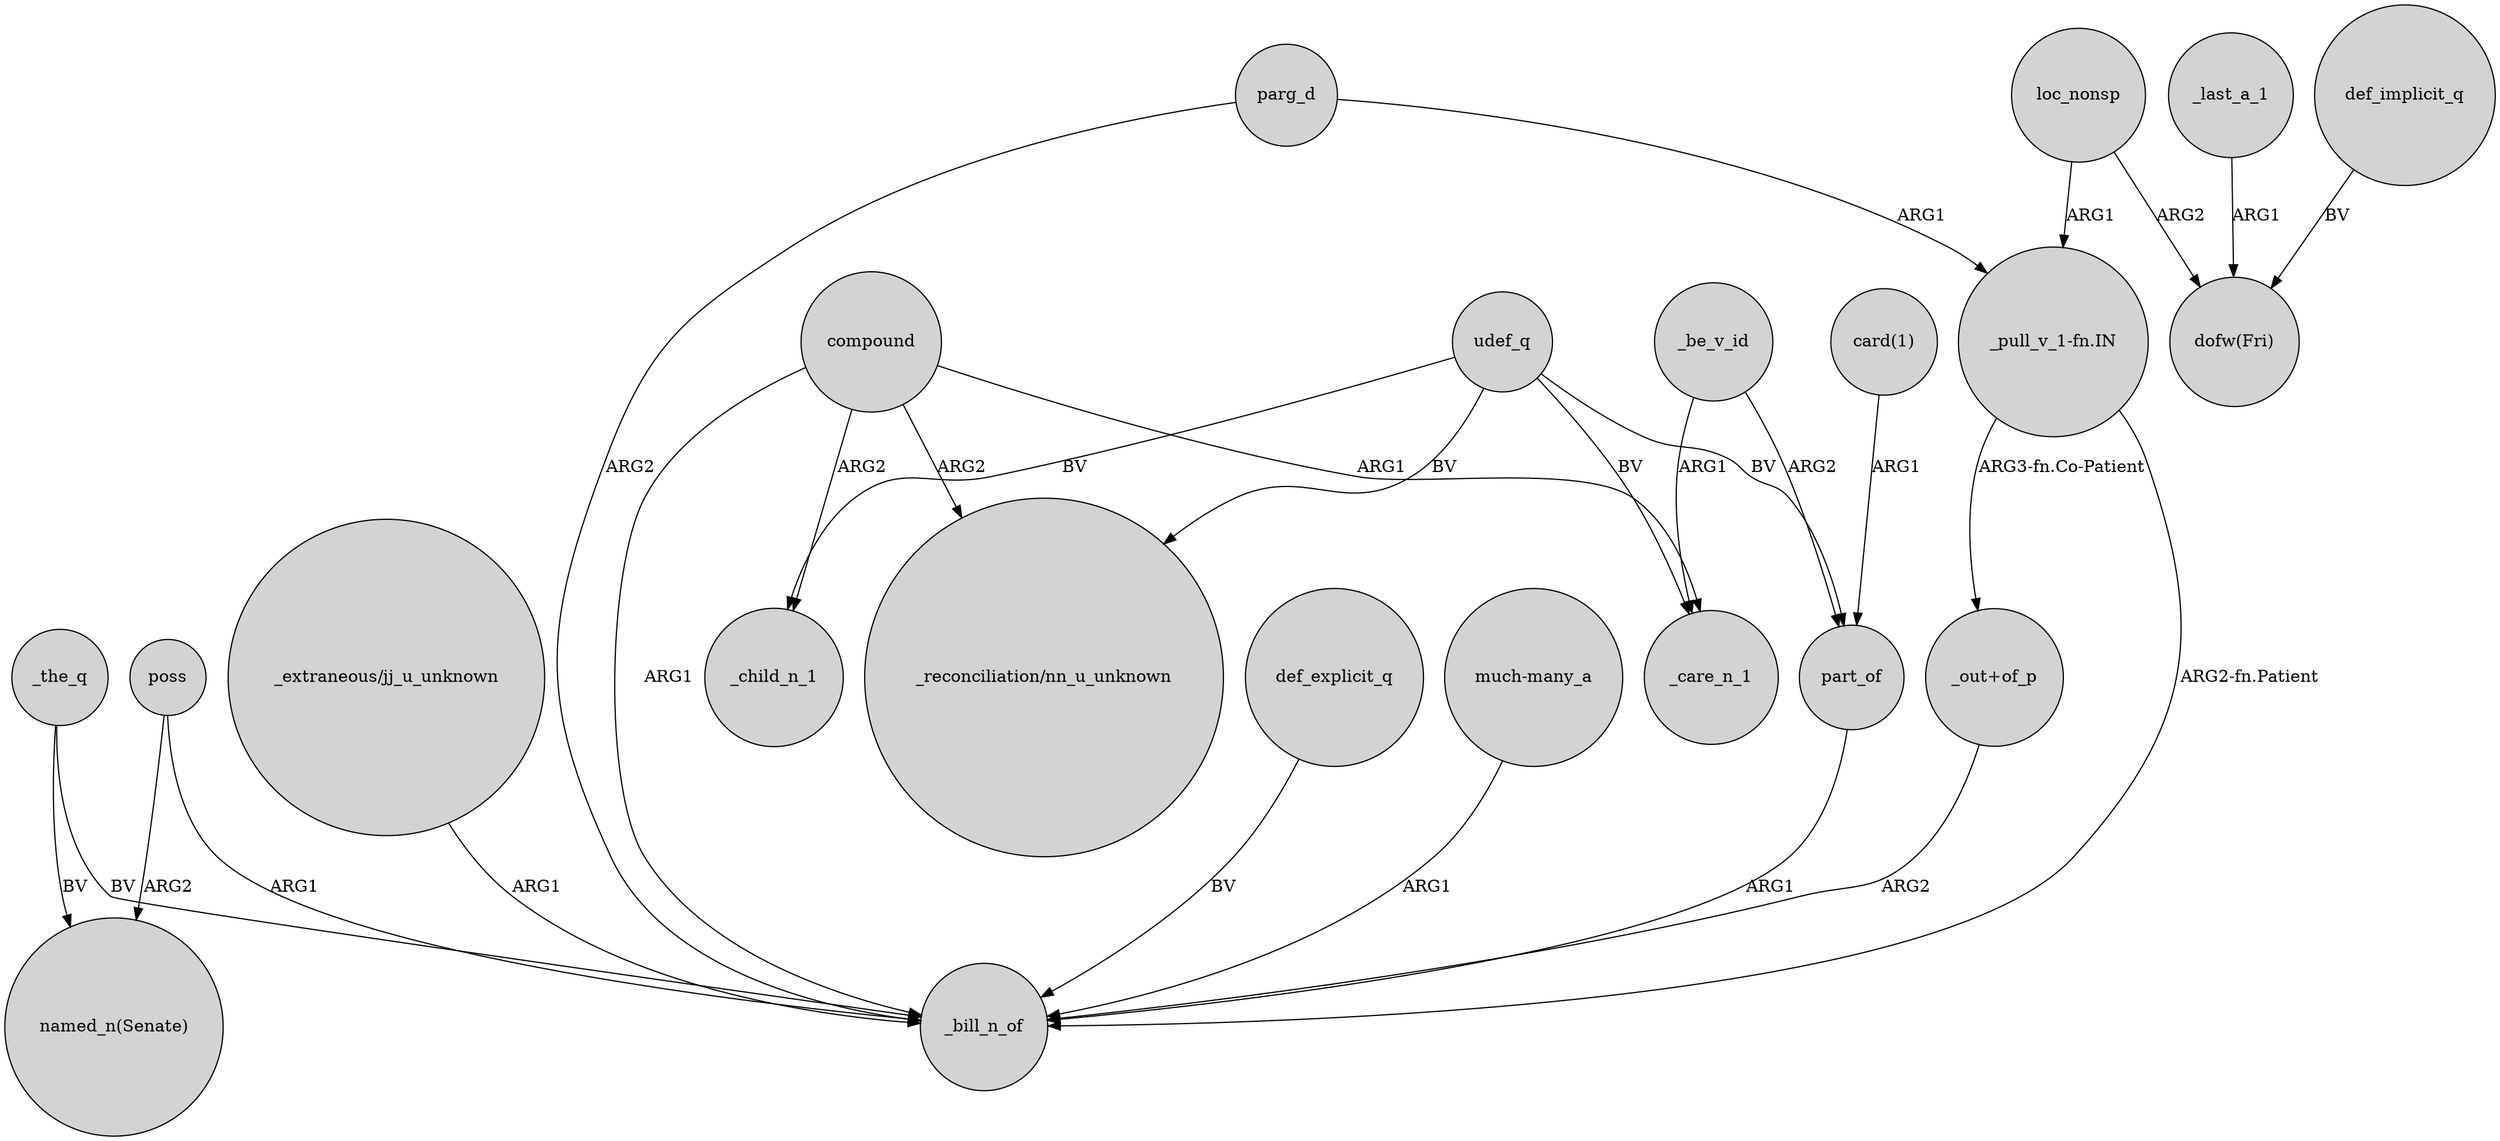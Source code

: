 digraph {
	node [shape=circle style=filled]
	_the_q -> _bill_n_of [label=BV]
	udef_q -> part_of [label=BV]
	"_pull_v_1-fn.IN" -> _bill_n_of [label="ARG2-fn.Patient"]
	udef_q -> _child_n_1 [label=BV]
	compound -> _bill_n_of [label=ARG1]
	"_extraneous/jj_u_unknown" -> _bill_n_of [label=ARG1]
	_last_a_1 -> "dofw(Fri)" [label=ARG1]
	_be_v_id -> _care_n_1 [label=ARG1]
	udef_q -> _care_n_1 [label=BV]
	parg_d -> "_pull_v_1-fn.IN" [label=ARG1]
	parg_d -> _bill_n_of [label=ARG2]
	compound -> "_reconciliation/nn_u_unknown" [label=ARG2]
	loc_nonsp -> "dofw(Fri)" [label=ARG2]
	"_out+of_p" -> _bill_n_of [label=ARG2]
	_the_q -> "named_n(Senate)" [label=BV]
	loc_nonsp -> "_pull_v_1-fn.IN" [label=ARG1]
	poss -> "named_n(Senate)" [label=ARG2]
	def_explicit_q -> _bill_n_of [label=BV]
	"card(1)" -> part_of [label=ARG1]
	poss -> _bill_n_of [label=ARG1]
	compound -> _care_n_1 [label=ARG1]
	compound -> _child_n_1 [label=ARG2]
	udef_q -> "_reconciliation/nn_u_unknown" [label=BV]
	_be_v_id -> part_of [label=ARG2]
	def_implicit_q -> "dofw(Fri)" [label=BV]
	part_of -> _bill_n_of [label=ARG1]
	"much-many_a" -> _bill_n_of [label=ARG1]
	"_pull_v_1-fn.IN" -> "_out+of_p" [label="ARG3-fn.Co-Patient"]
}
